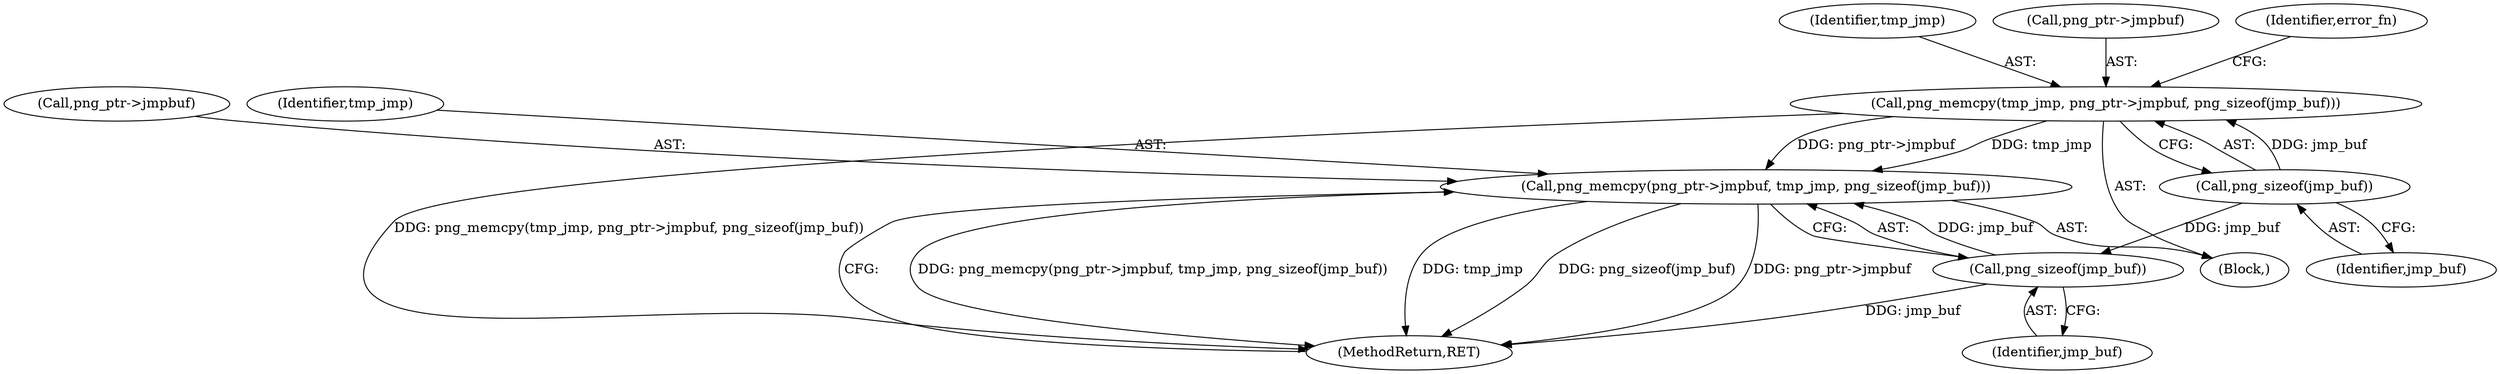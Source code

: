 digraph "0_Chrome_7f3d85b096f66870a15b37c2f40b219b2e292693_27@API" {
"1000212" [label="(Call,png_memcpy(png_ptr->jmpbuf, tmp_jmp, png_sizeof(jmp_buf)))"];
"1000160" [label="(Call,png_memcpy(tmp_jmp, png_ptr->jmpbuf, png_sizeof(jmp_buf)))"];
"1000165" [label="(Call,png_sizeof(jmp_buf))"];
"1000217" [label="(Call,png_sizeof(jmp_buf))"];
"1000216" [label="(Identifier,tmp_jmp)"];
"1000166" [label="(Identifier,jmp_buf)"];
"1000165" [label="(Call,png_sizeof(jmp_buf))"];
"1000106" [label="(Block,)"];
"1000212" [label="(Call,png_memcpy(png_ptr->jmpbuf, tmp_jmp, png_sizeof(jmp_buf)))"];
"1000161" [label="(Identifier,tmp_jmp)"];
"1000162" [label="(Call,png_ptr->jmpbuf)"];
"1000213" [label="(Call,png_ptr->jmpbuf)"];
"1000168" [label="(Identifier,error_fn)"];
"1000219" [label="(MethodReturn,RET)"];
"1000217" [label="(Call,png_sizeof(jmp_buf))"];
"1000218" [label="(Identifier,jmp_buf)"];
"1000160" [label="(Call,png_memcpy(tmp_jmp, png_ptr->jmpbuf, png_sizeof(jmp_buf)))"];
"1000212" -> "1000106"  [label="AST: "];
"1000212" -> "1000217"  [label="CFG: "];
"1000213" -> "1000212"  [label="AST: "];
"1000216" -> "1000212"  [label="AST: "];
"1000217" -> "1000212"  [label="AST: "];
"1000219" -> "1000212"  [label="CFG: "];
"1000212" -> "1000219"  [label="DDG: png_memcpy(png_ptr->jmpbuf, tmp_jmp, png_sizeof(jmp_buf))"];
"1000212" -> "1000219"  [label="DDG: tmp_jmp"];
"1000212" -> "1000219"  [label="DDG: png_sizeof(jmp_buf)"];
"1000212" -> "1000219"  [label="DDG: png_ptr->jmpbuf"];
"1000160" -> "1000212"  [label="DDG: png_ptr->jmpbuf"];
"1000160" -> "1000212"  [label="DDG: tmp_jmp"];
"1000217" -> "1000212"  [label="DDG: jmp_buf"];
"1000160" -> "1000106"  [label="AST: "];
"1000160" -> "1000165"  [label="CFG: "];
"1000161" -> "1000160"  [label="AST: "];
"1000162" -> "1000160"  [label="AST: "];
"1000165" -> "1000160"  [label="AST: "];
"1000168" -> "1000160"  [label="CFG: "];
"1000160" -> "1000219"  [label="DDG: png_memcpy(tmp_jmp, png_ptr->jmpbuf, png_sizeof(jmp_buf))"];
"1000165" -> "1000160"  [label="DDG: jmp_buf"];
"1000165" -> "1000166"  [label="CFG: "];
"1000166" -> "1000165"  [label="AST: "];
"1000165" -> "1000217"  [label="DDG: jmp_buf"];
"1000217" -> "1000218"  [label="CFG: "];
"1000218" -> "1000217"  [label="AST: "];
"1000217" -> "1000219"  [label="DDG: jmp_buf"];
}
